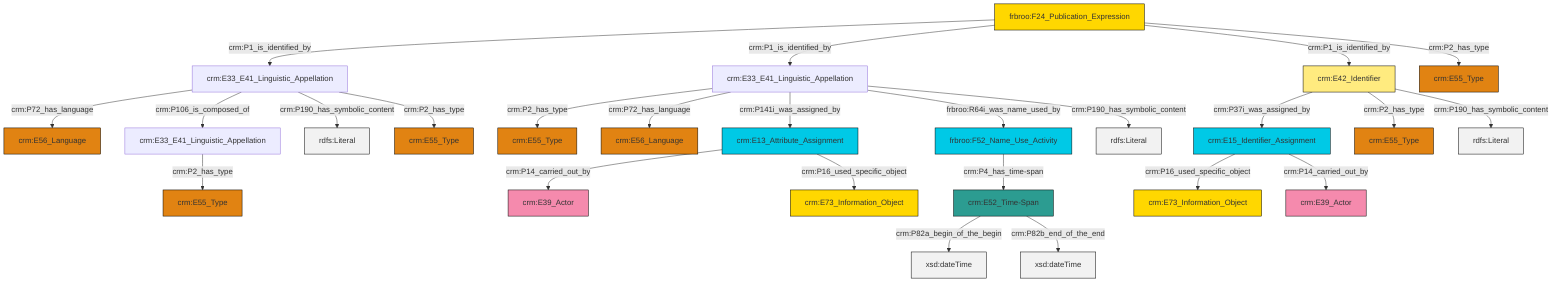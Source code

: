 graph TD
classDef Literal fill:#f2f2f2,stroke:#000000;
classDef CRM_Entity fill:#FFFFFF,stroke:#000000;
classDef Temporal_Entity fill:#00C9E6, stroke:#000000;
classDef Type fill:#E18312, stroke:#000000;
classDef Time-Span fill:#2C9C91, stroke:#000000;
classDef Appellation fill:#FFEB7F, stroke:#000000;
classDef Place fill:#008836, stroke:#000000;
classDef Persistent_Item fill:#B266B2, stroke:#000000;
classDef Conceptual_Object fill:#FFD700, stroke:#000000;
classDef Physical_Thing fill:#D2B48C, stroke:#000000;
classDef Actor fill:#f58aad, stroke:#000000;
classDef PC_Classes fill:#4ce600, stroke:#000000;
classDef Multi fill:#cccccc,stroke:#000000;

4["crm:E13_Attribute_Assignment"]:::Temporal_Entity -->|crm:P14_carried_out_by| 2["crm:E39_Actor"]:::Actor
5["frbroo:F52_Name_Use_Activity"]:::Temporal_Entity -->|crm:P4_has_time-span| 6["crm:E52_Time-Span"]:::Time-Span
4["crm:E13_Attribute_Assignment"]:::Temporal_Entity -->|crm:P16_used_specific_object| 7["crm:E73_Information_Object"]:::Conceptual_Object
8["crm:E33_E41_Linguistic_Appellation"]:::Default -->|crm:P72_has_language| 12["crm:E56_Language"]:::Type
8["crm:E33_E41_Linguistic_Appellation"]:::Default -->|crm:P106_is_composed_of| 13["crm:E33_E41_Linguistic_Appellation"]:::Default
0["crm:E42_Identifier"]:::Appellation -->|crm:P37i_was_assigned_by| 14["crm:E15_Identifier_Assignment"]:::Temporal_Entity
19["frbroo:F24_Publication_Expression"]:::Conceptual_Object -->|crm:P1_is_identified_by| 8["crm:E33_E41_Linguistic_Appellation"]:::Default
14["crm:E15_Identifier_Assignment"]:::Temporal_Entity -->|crm:P16_used_specific_object| 22["crm:E73_Information_Object"]:::Conceptual_Object
13["crm:E33_E41_Linguistic_Appellation"]:::Default -->|crm:P2_has_type| 17["crm:E55_Type"]:::Type
19["frbroo:F24_Publication_Expression"]:::Conceptual_Object -->|crm:P1_is_identified_by| 27["crm:E33_E41_Linguistic_Appellation"]:::Default
27["crm:E33_E41_Linguistic_Appellation"]:::Default -->|crm:P2_has_type| 30["crm:E55_Type"]:::Type
27["crm:E33_E41_Linguistic_Appellation"]:::Default -->|crm:P72_has_language| 28["crm:E56_Language"]:::Type
27["crm:E33_E41_Linguistic_Appellation"]:::Default -->|crm:P141i_was_assigned_by| 4["crm:E13_Attribute_Assignment"]:::Temporal_Entity
19["frbroo:F24_Publication_Expression"]:::Conceptual_Object -->|crm:P1_is_identified_by| 0["crm:E42_Identifier"]:::Appellation
8["crm:E33_E41_Linguistic_Appellation"]:::Default -->|crm:P190_has_symbolic_content| 39[rdfs:Literal]:::Literal
19["frbroo:F24_Publication_Expression"]:::Conceptual_Object -->|crm:P2_has_type| 10["crm:E55_Type"]:::Type
27["crm:E33_E41_Linguistic_Appellation"]:::Default -->|frbroo:R64i_was_name_used_by| 5["frbroo:F52_Name_Use_Activity"]:::Temporal_Entity
6["crm:E52_Time-Span"]:::Time-Span -->|crm:P82a_begin_of_the_begin| 40[xsd:dateTime]:::Literal
0["crm:E42_Identifier"]:::Appellation -->|crm:P2_has_type| 42["crm:E55_Type"]:::Type
8["crm:E33_E41_Linguistic_Appellation"]:::Default -->|crm:P2_has_type| 34["crm:E55_Type"]:::Type
6["crm:E52_Time-Span"]:::Time-Span -->|crm:P82b_end_of_the_end| 44[xsd:dateTime]:::Literal
27["crm:E33_E41_Linguistic_Appellation"]:::Default -->|crm:P190_has_symbolic_content| 45[rdfs:Literal]:::Literal
14["crm:E15_Identifier_Assignment"]:::Temporal_Entity -->|crm:P14_carried_out_by| 32["crm:E39_Actor"]:::Actor
0["crm:E42_Identifier"]:::Appellation -->|crm:P190_has_symbolic_content| 46[rdfs:Literal]:::Literal